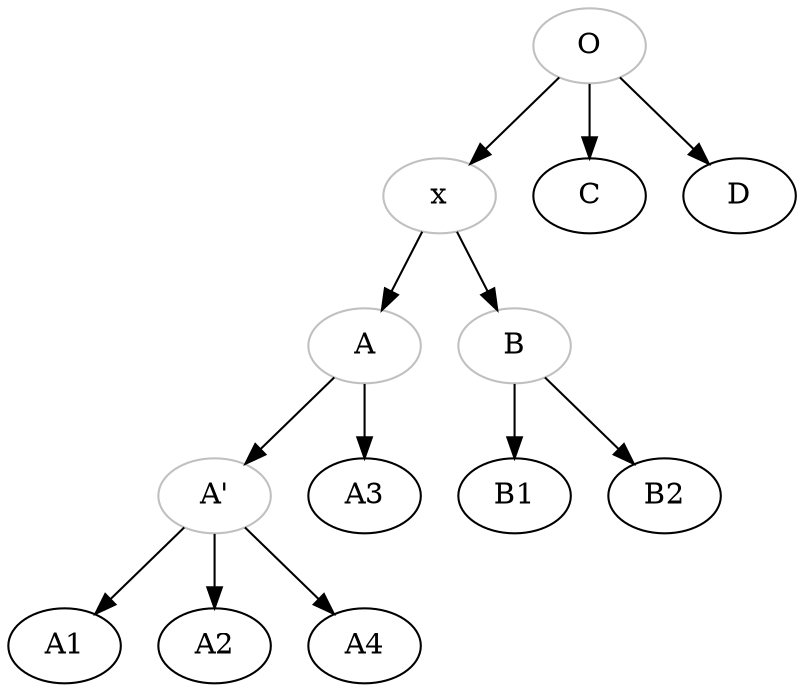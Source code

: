 digraph {

O[color="grey"];
x[color="grey"];

A[color="grey"];
Aprime[color="grey", label="A'"];
B[color="grey"];

O->x;
x->A;
x->B;
O->C;
O->D;

A->A3;
A->Aprime;
Aprime->A1;
Aprime->A2;
Aprime->A4;

B->B1;
B->B2;

}
